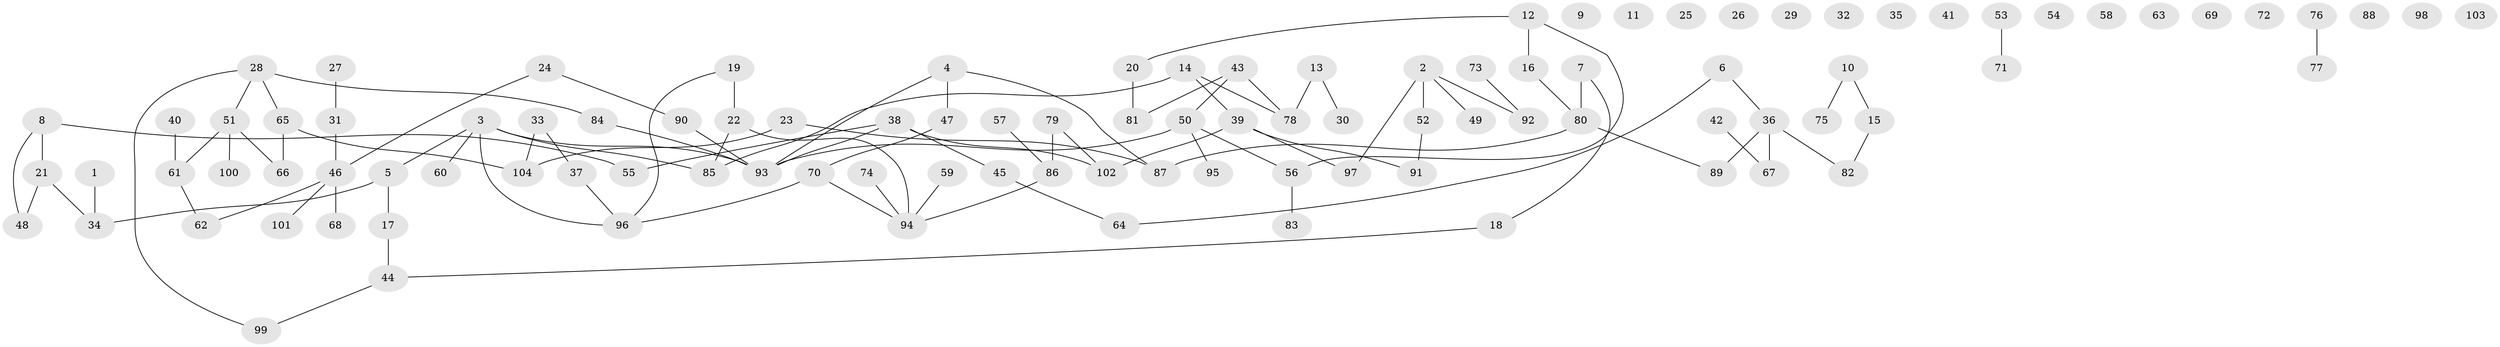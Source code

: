 // coarse degree distribution, {2: 0.25, 4: 0.16666666666666666, 3: 0.25, 1: 0.20833333333333334, 8: 0.041666666666666664, 6: 0.041666666666666664, 5: 0.041666666666666664}
// Generated by graph-tools (version 1.1) at 2025/35/03/04/25 23:35:48]
// undirected, 104 vertices, 103 edges
graph export_dot {
  node [color=gray90,style=filled];
  1;
  2;
  3;
  4;
  5;
  6;
  7;
  8;
  9;
  10;
  11;
  12;
  13;
  14;
  15;
  16;
  17;
  18;
  19;
  20;
  21;
  22;
  23;
  24;
  25;
  26;
  27;
  28;
  29;
  30;
  31;
  32;
  33;
  34;
  35;
  36;
  37;
  38;
  39;
  40;
  41;
  42;
  43;
  44;
  45;
  46;
  47;
  48;
  49;
  50;
  51;
  52;
  53;
  54;
  55;
  56;
  57;
  58;
  59;
  60;
  61;
  62;
  63;
  64;
  65;
  66;
  67;
  68;
  69;
  70;
  71;
  72;
  73;
  74;
  75;
  76;
  77;
  78;
  79;
  80;
  81;
  82;
  83;
  84;
  85;
  86;
  87;
  88;
  89;
  90;
  91;
  92;
  93;
  94;
  95;
  96;
  97;
  98;
  99;
  100;
  101;
  102;
  103;
  104;
  1 -- 34;
  2 -- 49;
  2 -- 52;
  2 -- 92;
  2 -- 97;
  3 -- 5;
  3 -- 60;
  3 -- 85;
  3 -- 93;
  3 -- 96;
  4 -- 47;
  4 -- 87;
  4 -- 93;
  5 -- 17;
  5 -- 34;
  6 -- 36;
  6 -- 64;
  7 -- 18;
  7 -- 80;
  8 -- 21;
  8 -- 48;
  8 -- 55;
  10 -- 15;
  10 -- 75;
  12 -- 16;
  12 -- 20;
  12 -- 56;
  13 -- 30;
  13 -- 78;
  14 -- 39;
  14 -- 78;
  14 -- 85;
  15 -- 82;
  16 -- 80;
  17 -- 44;
  18 -- 44;
  19 -- 22;
  19 -- 96;
  20 -- 81;
  21 -- 34;
  21 -- 48;
  22 -- 85;
  22 -- 94;
  23 -- 87;
  23 -- 104;
  24 -- 46;
  24 -- 90;
  27 -- 31;
  28 -- 51;
  28 -- 65;
  28 -- 84;
  28 -- 99;
  31 -- 46;
  33 -- 37;
  33 -- 104;
  36 -- 67;
  36 -- 82;
  36 -- 89;
  37 -- 96;
  38 -- 45;
  38 -- 55;
  38 -- 93;
  38 -- 102;
  39 -- 91;
  39 -- 97;
  39 -- 102;
  40 -- 61;
  42 -- 67;
  43 -- 50;
  43 -- 78;
  43 -- 81;
  44 -- 99;
  45 -- 64;
  46 -- 62;
  46 -- 68;
  46 -- 101;
  47 -- 70;
  50 -- 56;
  50 -- 93;
  50 -- 95;
  51 -- 61;
  51 -- 66;
  51 -- 100;
  52 -- 91;
  53 -- 71;
  56 -- 83;
  57 -- 86;
  59 -- 94;
  61 -- 62;
  65 -- 66;
  65 -- 104;
  70 -- 94;
  70 -- 96;
  73 -- 92;
  74 -- 94;
  76 -- 77;
  79 -- 86;
  79 -- 102;
  80 -- 87;
  80 -- 89;
  84 -- 93;
  86 -- 94;
  90 -- 93;
}
